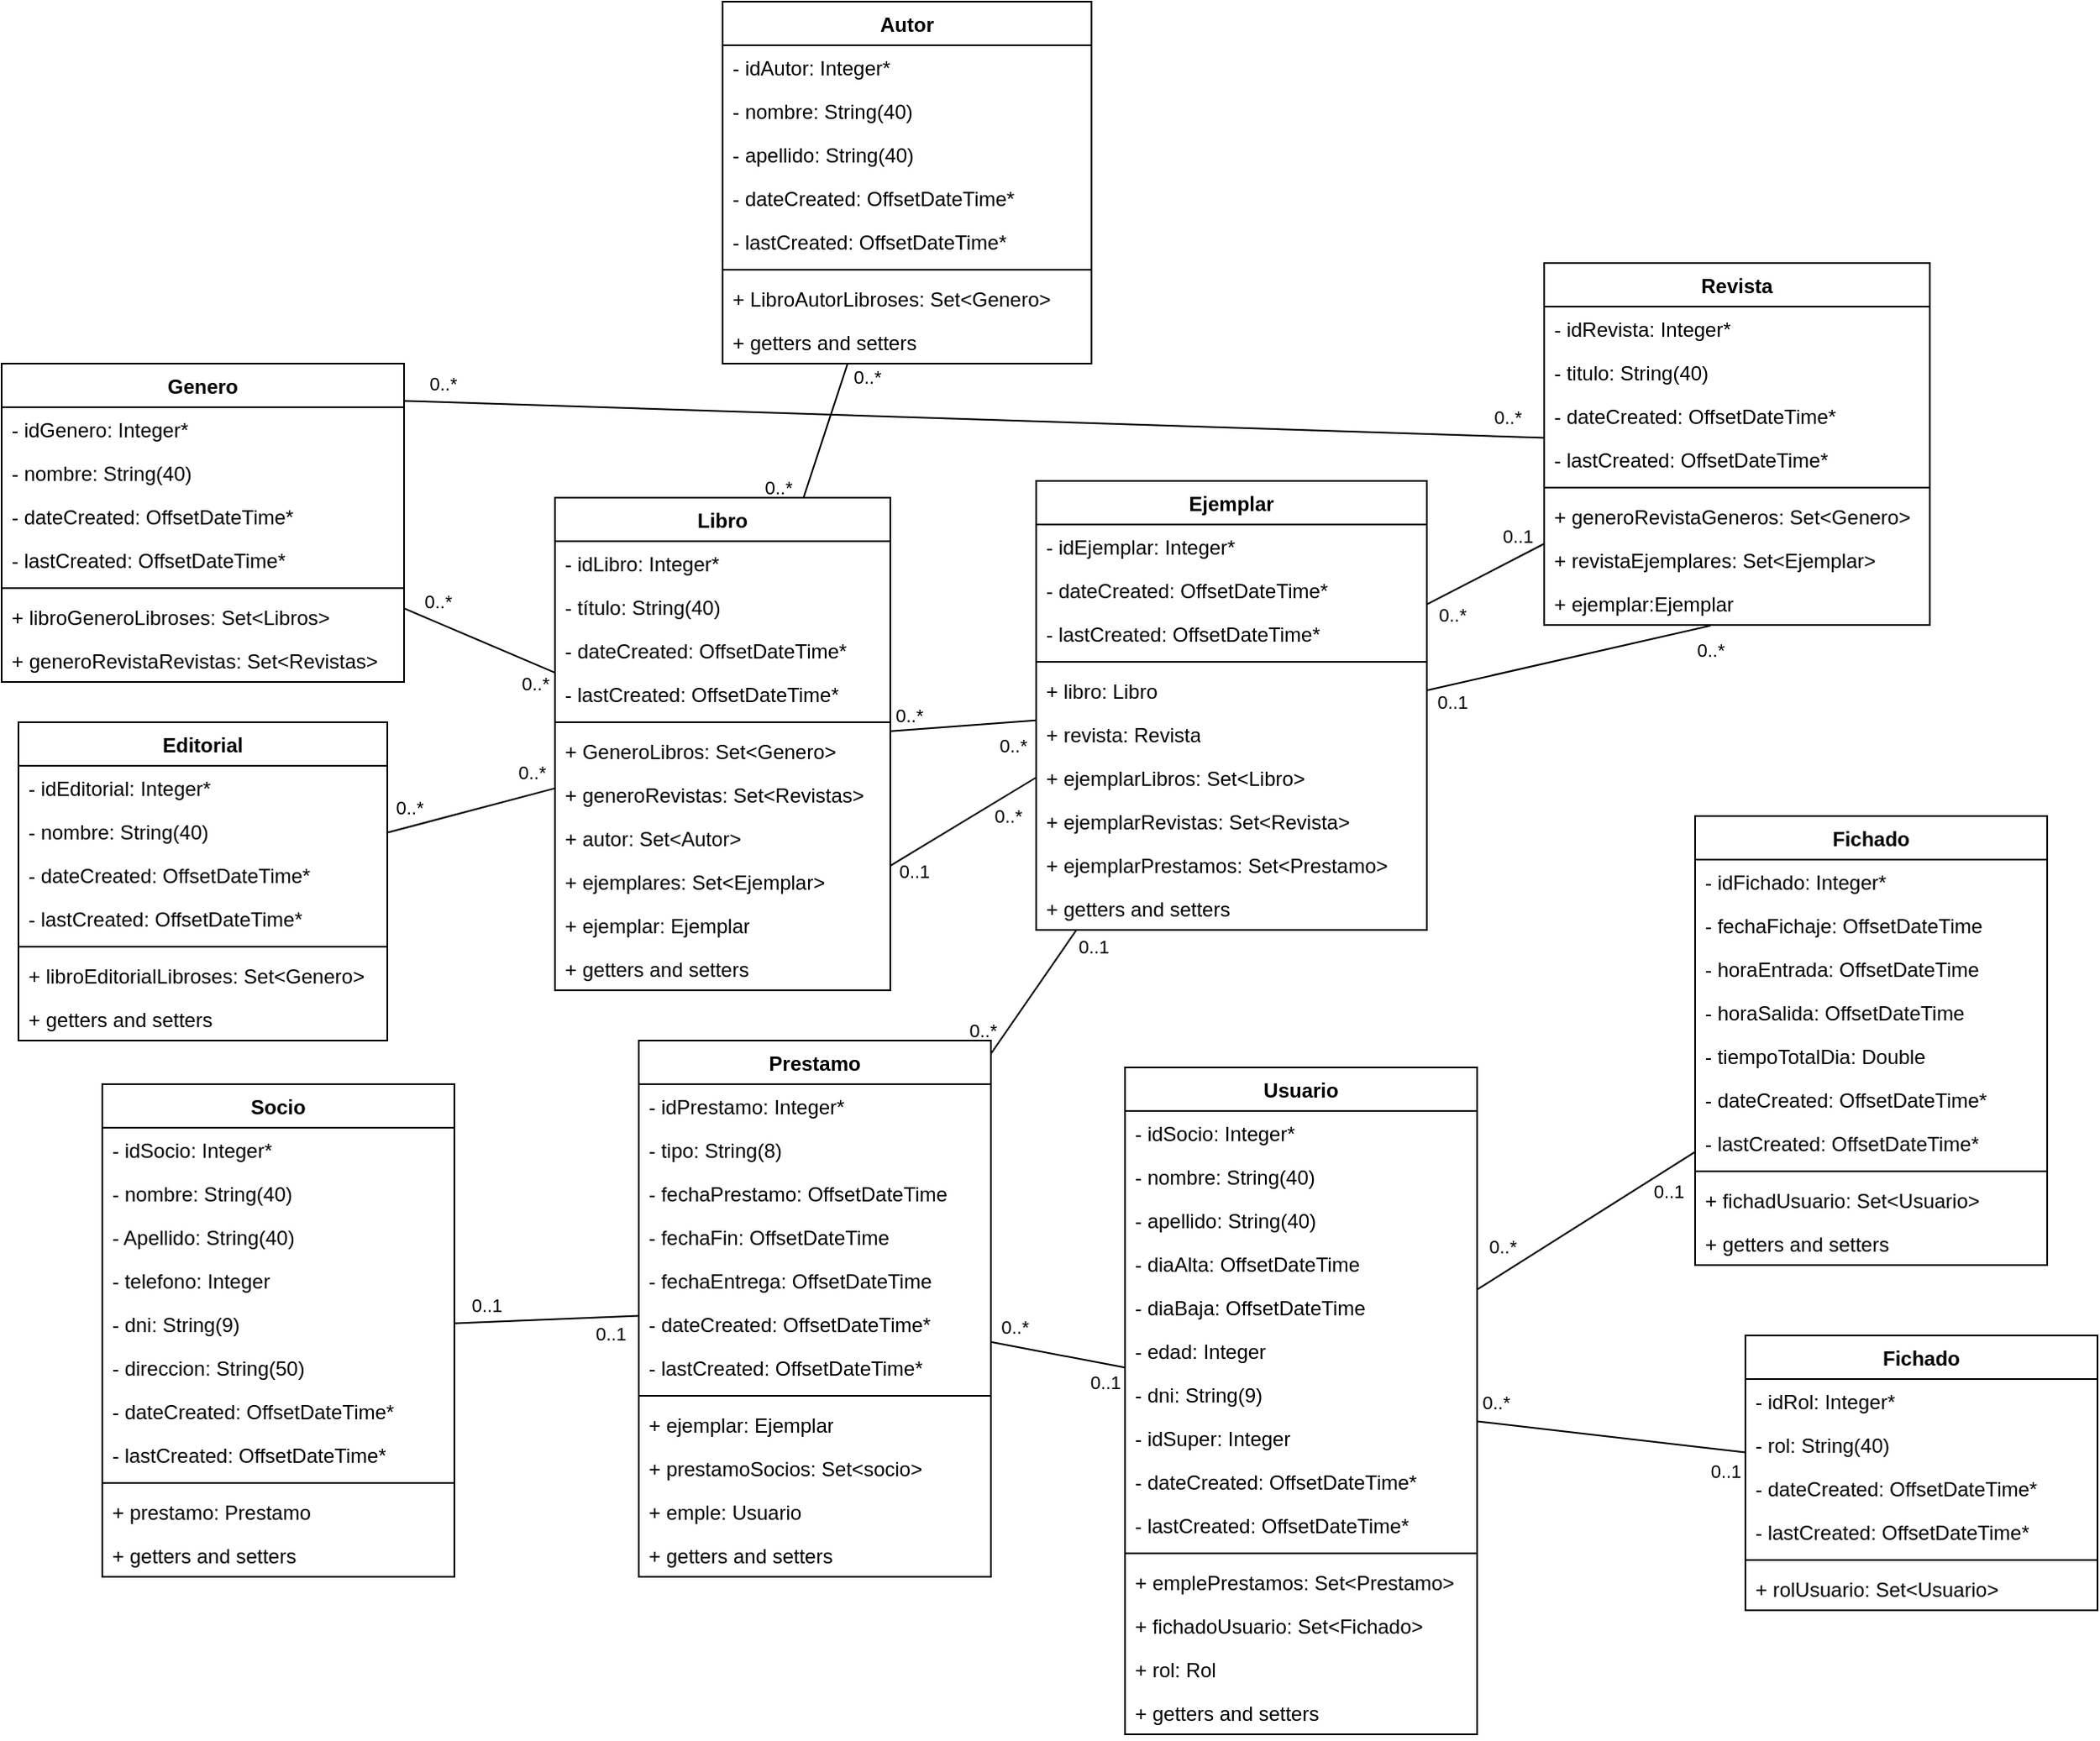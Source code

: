<mxfile version="23.0.2" type="device">
  <diagram id="C5RBs43oDa-KdzZeNtuy" name="Page-1">
    <mxGraphModel dx="2333" dy="1380" grid="1" gridSize="10" guides="1" tooltips="1" connect="1" arrows="1" fold="1" page="1" pageScale="1" pageWidth="827" pageHeight="1169" math="0" shadow="0">
      <root>
        <mxCell id="WIyWlLk6GJQsqaUBKTNV-0" />
        <mxCell id="WIyWlLk6GJQsqaUBKTNV-1" parent="WIyWlLk6GJQsqaUBKTNV-0" />
        <mxCell id="R7s8AJk5JAs6bnPWUuh--16" value="" style="rounded=0;orthogonalLoop=1;jettySize=auto;html=1;endArrow=none;endFill=0;" parent="WIyWlLk6GJQsqaUBKTNV-1" source="R7s8AJk5JAs6bnPWUuh--0" target="R7s8AJk5JAs6bnPWUuh--8" edge="1">
          <mxGeometry relative="1" as="geometry" />
        </mxCell>
        <mxCell id="R7s8AJk5JAs6bnPWUuh--18" value="0..*" style="edgeLabel;html=1;align=center;verticalAlign=middle;resizable=0;points=[];" parent="R7s8AJk5JAs6bnPWUuh--16" vertex="1" connectable="0">
          <mxGeometry x="-0.524" y="-2" relative="1" as="geometry">
            <mxPoint x="-1" y="-15" as="offset" />
          </mxGeometry>
        </mxCell>
        <mxCell id="R7s8AJk5JAs6bnPWUuh--22" value="0..*" style="edgeLabel;html=1;align=center;verticalAlign=middle;resizable=0;points=[];" parent="R7s8AJk5JAs6bnPWUuh--16" vertex="1" connectable="0">
          <mxGeometry x="0.651" relative="1" as="geometry">
            <mxPoint x="4" y="13" as="offset" />
          </mxGeometry>
        </mxCell>
        <mxCell id="R7s8AJk5JAs6bnPWUuh--87" style="rounded=0;orthogonalLoop=1;jettySize=auto;html=1;exitX=1;exitY=0.117;exitDx=0;exitDy=0;exitPerimeter=0;endArrow=none;endFill=0;" parent="WIyWlLk6GJQsqaUBKTNV-1" source="R7s8AJk5JAs6bnPWUuh--0" target="R7s8AJk5JAs6bnPWUuh--72" edge="1">
          <mxGeometry relative="1" as="geometry" />
        </mxCell>
        <mxCell id="R7s8AJk5JAs6bnPWUuh--92" value="0..*" style="edgeLabel;html=1;align=center;verticalAlign=middle;resizable=0;points=[];" parent="R7s8AJk5JAs6bnPWUuh--87" vertex="1" connectable="0">
          <mxGeometry x="0.911" y="-1" relative="1" as="geometry">
            <mxPoint x="8" y="-13" as="offset" />
          </mxGeometry>
        </mxCell>
        <mxCell id="R7s8AJk5JAs6bnPWUuh--93" value="0..*" style="edgeLabel;html=1;align=center;verticalAlign=middle;resizable=0;points=[];" parent="R7s8AJk5JAs6bnPWUuh--87" vertex="1" connectable="0">
          <mxGeometry x="-0.906" y="-3" relative="1" as="geometry">
            <mxPoint x="-9" y="-15" as="offset" />
          </mxGeometry>
        </mxCell>
        <mxCell id="R7s8AJk5JAs6bnPWUuh--0" value="Genero" style="swimlane;fontStyle=1;align=center;verticalAlign=top;childLayout=stackLayout;horizontal=1;startSize=26;horizontalStack=0;resizeParent=1;resizeParentMax=0;resizeLast=0;collapsible=1;marginBottom=0;whiteSpace=wrap;html=1;" parent="WIyWlLk6GJQsqaUBKTNV-1" vertex="1">
          <mxGeometry y="280" width="240" height="190" as="geometry" />
        </mxCell>
        <mxCell id="R7s8AJk5JAs6bnPWUuh--1" value="- idGenero: Integer*" style="text;strokeColor=none;fillColor=none;align=left;verticalAlign=top;spacingLeft=4;spacingRight=4;overflow=hidden;rotatable=0;points=[[0,0.5],[1,0.5]];portConstraint=eastwest;whiteSpace=wrap;html=1;" parent="R7s8AJk5JAs6bnPWUuh--0" vertex="1">
          <mxGeometry y="26" width="240" height="26" as="geometry" />
        </mxCell>
        <mxCell id="R7s8AJk5JAs6bnPWUuh--4" value="- nombre: String(40)" style="text;strokeColor=none;fillColor=none;align=left;verticalAlign=top;spacingLeft=4;spacingRight=4;overflow=hidden;rotatable=0;points=[[0,0.5],[1,0.5]];portConstraint=eastwest;whiteSpace=wrap;html=1;" parent="R7s8AJk5JAs6bnPWUuh--0" vertex="1">
          <mxGeometry y="52" width="240" height="26" as="geometry" />
        </mxCell>
        <mxCell id="R7s8AJk5JAs6bnPWUuh--5" value="- dateCreated: OffsetDateTime*" style="text;strokeColor=none;fillColor=none;align=left;verticalAlign=top;spacingLeft=4;spacingRight=4;overflow=hidden;rotatable=0;points=[[0,0.5],[1,0.5]];portConstraint=eastwest;whiteSpace=wrap;html=1;" parent="R7s8AJk5JAs6bnPWUuh--0" vertex="1">
          <mxGeometry y="78" width="240" height="26" as="geometry" />
        </mxCell>
        <mxCell id="R7s8AJk5JAs6bnPWUuh--6" value="- lastCreated: OffsetDateTime*" style="text;strokeColor=none;fillColor=none;align=left;verticalAlign=top;spacingLeft=4;spacingRight=4;overflow=hidden;rotatable=0;points=[[0,0.5],[1,0.5]];portConstraint=eastwest;whiteSpace=wrap;html=1;" parent="R7s8AJk5JAs6bnPWUuh--0" vertex="1">
          <mxGeometry y="104" width="240" height="26" as="geometry" />
        </mxCell>
        <mxCell id="R7s8AJk5JAs6bnPWUuh--2" value="" style="line;strokeWidth=1;fillColor=none;align=left;verticalAlign=middle;spacingTop=-1;spacingLeft=3;spacingRight=3;rotatable=0;labelPosition=right;points=[];portConstraint=eastwest;strokeColor=inherit;" parent="R7s8AJk5JAs6bnPWUuh--0" vertex="1">
          <mxGeometry y="130" width="240" height="8" as="geometry" />
        </mxCell>
        <mxCell id="R7s8AJk5JAs6bnPWUuh--3" value="+ libroGeneroLibroses: Set&amp;lt;Libros&amp;gt;" style="text;strokeColor=none;fillColor=none;align=left;verticalAlign=top;spacingLeft=4;spacingRight=4;overflow=hidden;rotatable=0;points=[[0,0.5],[1,0.5]];portConstraint=eastwest;whiteSpace=wrap;html=1;" parent="R7s8AJk5JAs6bnPWUuh--0" vertex="1">
          <mxGeometry y="138" width="240" height="26" as="geometry" />
        </mxCell>
        <mxCell id="R7s8AJk5JAs6bnPWUuh--7" value="+ generoRevistaRevistas: Set&amp;lt;Revistas&amp;gt;" style="text;strokeColor=none;fillColor=none;align=left;verticalAlign=top;spacingLeft=4;spacingRight=4;overflow=hidden;rotatable=0;points=[[0,0.5],[1,0.5]];portConstraint=eastwest;whiteSpace=wrap;html=1;" parent="R7s8AJk5JAs6bnPWUuh--0" vertex="1">
          <mxGeometry y="164" width="240" height="26" as="geometry" />
        </mxCell>
        <mxCell id="R7s8AJk5JAs6bnPWUuh--40" value="" style="rounded=0;orthogonalLoop=1;jettySize=auto;html=1;endArrow=none;endFill=0;" parent="WIyWlLk6GJQsqaUBKTNV-1" source="R7s8AJk5JAs6bnPWUuh--8" target="R7s8AJk5JAs6bnPWUuh--29" edge="1">
          <mxGeometry relative="1" as="geometry" />
        </mxCell>
        <mxCell id="R7s8AJk5JAs6bnPWUuh--41" value="0..*" style="edgeLabel;html=1;align=center;verticalAlign=middle;resizable=0;points=[];" parent="R7s8AJk5JAs6bnPWUuh--40" vertex="1" connectable="0">
          <mxGeometry x="0.801" y="-2" relative="1" as="geometry">
            <mxPoint x="3" y="-11" as="offset" />
          </mxGeometry>
        </mxCell>
        <mxCell id="R7s8AJk5JAs6bnPWUuh--42" value="0..*" style="edgeLabel;html=1;align=center;verticalAlign=middle;resizable=0;points=[];" parent="R7s8AJk5JAs6bnPWUuh--40" vertex="1" connectable="0">
          <mxGeometry x="-0.723" y="1" relative="1" as="geometry">
            <mxPoint y="-14" as="offset" />
          </mxGeometry>
        </mxCell>
        <mxCell id="R7s8AJk5JAs6bnPWUuh--54" value="" style="rounded=0;orthogonalLoop=1;jettySize=auto;html=1;endArrow=none;endFill=0;" parent="WIyWlLk6GJQsqaUBKTNV-1" source="R7s8AJk5JAs6bnPWUuh--8" target="R7s8AJk5JAs6bnPWUuh--43" edge="1">
          <mxGeometry relative="1" as="geometry" />
        </mxCell>
        <mxCell id="R7s8AJk5JAs6bnPWUuh--56" value="0..*" style="edgeLabel;html=1;align=center;verticalAlign=middle;resizable=0;points=[];" parent="R7s8AJk5JAs6bnPWUuh--54" vertex="1" connectable="0">
          <mxGeometry x="0.818" y="-1" relative="1" as="geometry">
            <mxPoint x="13" as="offset" />
          </mxGeometry>
        </mxCell>
        <mxCell id="R7s8AJk5JAs6bnPWUuh--57" value="0..*" style="edgeLabel;html=1;align=center;verticalAlign=middle;resizable=0;points=[];" parent="R7s8AJk5JAs6bnPWUuh--54" vertex="1" connectable="0">
          <mxGeometry x="-0.86" y="2" relative="1" as="geometry">
            <mxPoint x="-15" as="offset" />
          </mxGeometry>
        </mxCell>
        <mxCell id="R7s8AJk5JAs6bnPWUuh--69" value="" style="rounded=0;orthogonalLoop=1;jettySize=auto;html=1;endArrow=none;endFill=0;" parent="WIyWlLk6GJQsqaUBKTNV-1" source="R7s8AJk5JAs6bnPWUuh--8" target="R7s8AJk5JAs6bnPWUuh--58" edge="1">
          <mxGeometry relative="1" as="geometry" />
        </mxCell>
        <mxCell id="R7s8AJk5JAs6bnPWUuh--84" value="0..*" style="edgeLabel;html=1;align=center;verticalAlign=middle;resizable=0;points=[];" parent="R7s8AJk5JAs6bnPWUuh--69" vertex="1" connectable="0">
          <mxGeometry x="-0.63" y="-4" relative="1" as="geometry">
            <mxPoint x="-6" y="-12" as="offset" />
          </mxGeometry>
        </mxCell>
        <mxCell id="R7s8AJk5JAs6bnPWUuh--86" value="0..*" style="edgeLabel;html=1;align=center;verticalAlign=middle;resizable=0;points=[];" parent="R7s8AJk5JAs6bnPWUuh--69" vertex="1" connectable="0">
          <mxGeometry x="0.675" relative="1" as="geometry">
            <mxPoint y="14" as="offset" />
          </mxGeometry>
        </mxCell>
        <mxCell id="R7s8AJk5JAs6bnPWUuh--88" style="rounded=0;orthogonalLoop=1;jettySize=auto;html=1;entryX=0;entryY=0.5;entryDx=0;entryDy=0;exitX=1;exitY=0.141;exitDx=0;exitDy=0;exitPerimeter=0;endArrow=none;endFill=0;" parent="WIyWlLk6GJQsqaUBKTNV-1" source="R7s8AJk5JAs6bnPWUuh--20" target="R7s8AJk5JAs6bnPWUuh--66" edge="1">
          <mxGeometry relative="1" as="geometry" />
        </mxCell>
        <mxCell id="R7s8AJk5JAs6bnPWUuh--89" value="0..1" style="edgeLabel;html=1;align=center;verticalAlign=middle;resizable=0;points=[];" parent="R7s8AJk5JAs6bnPWUuh--88" vertex="1" connectable="0">
          <mxGeometry x="-0.682" y="-1" relative="1" as="geometry">
            <mxPoint y="11" as="offset" />
          </mxGeometry>
        </mxCell>
        <mxCell id="R7s8AJk5JAs6bnPWUuh--91" value="0..*" style="edgeLabel;html=1;align=center;verticalAlign=middle;resizable=0;points=[];" parent="R7s8AJk5JAs6bnPWUuh--88" vertex="1" connectable="0">
          <mxGeometry x="0.53" y="-2" relative="1" as="geometry">
            <mxPoint x="2" y="9" as="offset" />
          </mxGeometry>
        </mxCell>
        <mxCell id="R7s8AJk5JAs6bnPWUuh--8" value="Libro" style="swimlane;fontStyle=1;align=center;verticalAlign=top;childLayout=stackLayout;horizontal=1;startSize=26;horizontalStack=0;resizeParent=1;resizeParentMax=0;resizeLast=0;collapsible=1;marginBottom=0;whiteSpace=wrap;html=1;" parent="WIyWlLk6GJQsqaUBKTNV-1" vertex="1">
          <mxGeometry x="330" y="360" width="200" height="294" as="geometry" />
        </mxCell>
        <mxCell id="R7s8AJk5JAs6bnPWUuh--9" value="- idLibro: Integer*" style="text;strokeColor=none;fillColor=none;align=left;verticalAlign=top;spacingLeft=4;spacingRight=4;overflow=hidden;rotatable=0;points=[[0,0.5],[1,0.5]];portConstraint=eastwest;whiteSpace=wrap;html=1;" parent="R7s8AJk5JAs6bnPWUuh--8" vertex="1">
          <mxGeometry y="26" width="200" height="26" as="geometry" />
        </mxCell>
        <mxCell id="R7s8AJk5JAs6bnPWUuh--10" value="- título: String(40)" style="text;strokeColor=none;fillColor=none;align=left;verticalAlign=top;spacingLeft=4;spacingRight=4;overflow=hidden;rotatable=0;points=[[0,0.5],[1,0.5]];portConstraint=eastwest;whiteSpace=wrap;html=1;" parent="R7s8AJk5JAs6bnPWUuh--8" vertex="1">
          <mxGeometry y="52" width="200" height="26" as="geometry" />
        </mxCell>
        <mxCell id="R7s8AJk5JAs6bnPWUuh--11" value="- dateCreated: OffsetDateTime*" style="text;strokeColor=none;fillColor=none;align=left;verticalAlign=top;spacingLeft=4;spacingRight=4;overflow=hidden;rotatable=0;points=[[0,0.5],[1,0.5]];portConstraint=eastwest;whiteSpace=wrap;html=1;" parent="R7s8AJk5JAs6bnPWUuh--8" vertex="1">
          <mxGeometry y="78" width="200" height="26" as="geometry" />
        </mxCell>
        <mxCell id="R7s8AJk5JAs6bnPWUuh--12" value="- lastCreated: OffsetDateTime*" style="text;strokeColor=none;fillColor=none;align=left;verticalAlign=top;spacingLeft=4;spacingRight=4;overflow=hidden;rotatable=0;points=[[0,0.5],[1,0.5]];portConstraint=eastwest;whiteSpace=wrap;html=1;" parent="R7s8AJk5JAs6bnPWUuh--8" vertex="1">
          <mxGeometry y="104" width="200" height="26" as="geometry" />
        </mxCell>
        <mxCell id="R7s8AJk5JAs6bnPWUuh--13" value="" style="line;strokeWidth=1;fillColor=none;align=left;verticalAlign=middle;spacingTop=-1;spacingLeft=3;spacingRight=3;rotatable=0;labelPosition=right;points=[];portConstraint=eastwest;strokeColor=inherit;" parent="R7s8AJk5JAs6bnPWUuh--8" vertex="1">
          <mxGeometry y="130" width="200" height="8" as="geometry" />
        </mxCell>
        <mxCell id="R7s8AJk5JAs6bnPWUuh--14" value="+ GeneroLibros: Set&amp;lt;Genero&amp;gt;" style="text;strokeColor=none;fillColor=none;align=left;verticalAlign=top;spacingLeft=4;spacingRight=4;overflow=hidden;rotatable=0;points=[[0,0.5],[1,0.5]];portConstraint=eastwest;whiteSpace=wrap;html=1;" parent="R7s8AJk5JAs6bnPWUuh--8" vertex="1">
          <mxGeometry y="138" width="200" height="26" as="geometry" />
        </mxCell>
        <mxCell id="R7s8AJk5JAs6bnPWUuh--15" value="+ generoRevistas: Set&amp;lt;Revistas&amp;gt;" style="text;strokeColor=none;fillColor=none;align=left;verticalAlign=top;spacingLeft=4;spacingRight=4;overflow=hidden;rotatable=0;points=[[0,0.5],[1,0.5]];portConstraint=eastwest;whiteSpace=wrap;html=1;" parent="R7s8AJk5JAs6bnPWUuh--8" vertex="1">
          <mxGeometry y="164" width="200" height="26" as="geometry" />
        </mxCell>
        <mxCell id="R7s8AJk5JAs6bnPWUuh--17" value="+ autor: Set&amp;lt;Autor&amp;gt;" style="text;strokeColor=none;fillColor=none;align=left;verticalAlign=top;spacingLeft=4;spacingRight=4;overflow=hidden;rotatable=0;points=[[0,0.5],[1,0.5]];portConstraint=eastwest;whiteSpace=wrap;html=1;" parent="R7s8AJk5JAs6bnPWUuh--8" vertex="1">
          <mxGeometry y="190" width="200" height="26" as="geometry" />
        </mxCell>
        <mxCell id="R7s8AJk5JAs6bnPWUuh--20" value="+ ejemplares: Set&amp;lt;Ejemplar&amp;gt;" style="text;strokeColor=none;fillColor=none;align=left;verticalAlign=top;spacingLeft=4;spacingRight=4;overflow=hidden;rotatable=0;points=[[0,0.5],[1,0.5]];portConstraint=eastwest;whiteSpace=wrap;html=1;" parent="R7s8AJk5JAs6bnPWUuh--8" vertex="1">
          <mxGeometry y="216" width="200" height="26" as="geometry" />
        </mxCell>
        <mxCell id="R7s8AJk5JAs6bnPWUuh--21" value="+ ejemplar: Ejemplar" style="text;strokeColor=none;fillColor=none;align=left;verticalAlign=top;spacingLeft=4;spacingRight=4;overflow=hidden;rotatable=0;points=[[0,0.5],[1,0.5]];portConstraint=eastwest;whiteSpace=wrap;html=1;" parent="R7s8AJk5JAs6bnPWUuh--8" vertex="1">
          <mxGeometry y="242" width="200" height="26" as="geometry" />
        </mxCell>
        <mxCell id="SvbVWqPBIPa55IG1caw7-10" value="+ getters and setters" style="text;strokeColor=none;fillColor=none;align=left;verticalAlign=top;spacingLeft=4;spacingRight=4;overflow=hidden;rotatable=0;points=[[0,0.5],[1,0.5]];portConstraint=eastwest;whiteSpace=wrap;html=1;" vertex="1" parent="R7s8AJk5JAs6bnPWUuh--8">
          <mxGeometry y="268" width="200" height="26" as="geometry" />
        </mxCell>
        <mxCell id="R7s8AJk5JAs6bnPWUuh--29" value="Editorial" style="swimlane;fontStyle=1;align=center;verticalAlign=top;childLayout=stackLayout;horizontal=1;startSize=26;horizontalStack=0;resizeParent=1;resizeParentMax=0;resizeLast=0;collapsible=1;marginBottom=0;whiteSpace=wrap;html=1;" parent="WIyWlLk6GJQsqaUBKTNV-1" vertex="1">
          <mxGeometry x="10" y="494" width="220" height="190" as="geometry" />
        </mxCell>
        <mxCell id="R7s8AJk5JAs6bnPWUuh--30" value="- idEditorial: Integer*" style="text;strokeColor=none;fillColor=none;align=left;verticalAlign=top;spacingLeft=4;spacingRight=4;overflow=hidden;rotatable=0;points=[[0,0.5],[1,0.5]];portConstraint=eastwest;whiteSpace=wrap;html=1;" parent="R7s8AJk5JAs6bnPWUuh--29" vertex="1">
          <mxGeometry y="26" width="220" height="26" as="geometry" />
        </mxCell>
        <mxCell id="R7s8AJk5JAs6bnPWUuh--31" value="- nombre: String(40)" style="text;strokeColor=none;fillColor=none;align=left;verticalAlign=top;spacingLeft=4;spacingRight=4;overflow=hidden;rotatable=0;points=[[0,0.5],[1,0.5]];portConstraint=eastwest;whiteSpace=wrap;html=1;" parent="R7s8AJk5JAs6bnPWUuh--29" vertex="1">
          <mxGeometry y="52" width="220" height="26" as="geometry" />
        </mxCell>
        <mxCell id="R7s8AJk5JAs6bnPWUuh--32" value="- dateCreated: OffsetDateTime*" style="text;strokeColor=none;fillColor=none;align=left;verticalAlign=top;spacingLeft=4;spacingRight=4;overflow=hidden;rotatable=0;points=[[0,0.5],[1,0.5]];portConstraint=eastwest;whiteSpace=wrap;html=1;" parent="R7s8AJk5JAs6bnPWUuh--29" vertex="1">
          <mxGeometry y="78" width="220" height="26" as="geometry" />
        </mxCell>
        <mxCell id="R7s8AJk5JAs6bnPWUuh--33" value="- lastCreated: OffsetDateTime*" style="text;strokeColor=none;fillColor=none;align=left;verticalAlign=top;spacingLeft=4;spacingRight=4;overflow=hidden;rotatable=0;points=[[0,0.5],[1,0.5]];portConstraint=eastwest;whiteSpace=wrap;html=1;" parent="R7s8AJk5JAs6bnPWUuh--29" vertex="1">
          <mxGeometry y="104" width="220" height="26" as="geometry" />
        </mxCell>
        <mxCell id="R7s8AJk5JAs6bnPWUuh--34" value="" style="line;strokeWidth=1;fillColor=none;align=left;verticalAlign=middle;spacingTop=-1;spacingLeft=3;spacingRight=3;rotatable=0;labelPosition=right;points=[];portConstraint=eastwest;strokeColor=inherit;" parent="R7s8AJk5JAs6bnPWUuh--29" vertex="1">
          <mxGeometry y="130" width="220" height="8" as="geometry" />
        </mxCell>
        <mxCell id="SvbVWqPBIPa55IG1caw7-11" value="+ libroEditorialLibroses: Set&amp;lt;Genero&amp;gt;" style="text;strokeColor=none;fillColor=none;align=left;verticalAlign=top;spacingLeft=4;spacingRight=4;overflow=hidden;rotatable=0;points=[[0,0.5],[1,0.5]];portConstraint=eastwest;whiteSpace=wrap;html=1;" vertex="1" parent="R7s8AJk5JAs6bnPWUuh--29">
          <mxGeometry y="138" width="220" height="26" as="geometry" />
        </mxCell>
        <mxCell id="R7s8AJk5JAs6bnPWUuh--35" value="+ getters and setters" style="text;strokeColor=none;fillColor=none;align=left;verticalAlign=top;spacingLeft=4;spacingRight=4;overflow=hidden;rotatable=0;points=[[0,0.5],[1,0.5]];portConstraint=eastwest;whiteSpace=wrap;html=1;" parent="R7s8AJk5JAs6bnPWUuh--29" vertex="1">
          <mxGeometry y="164" width="220" height="26" as="geometry" />
        </mxCell>
        <mxCell id="R7s8AJk5JAs6bnPWUuh--43" value="Autor" style="swimlane;fontStyle=1;align=center;verticalAlign=top;childLayout=stackLayout;horizontal=1;startSize=26;horizontalStack=0;resizeParent=1;resizeParentMax=0;resizeLast=0;collapsible=1;marginBottom=0;whiteSpace=wrap;html=1;" parent="WIyWlLk6GJQsqaUBKTNV-1" vertex="1">
          <mxGeometry x="430" y="64" width="220" height="216" as="geometry" />
        </mxCell>
        <mxCell id="R7s8AJk5JAs6bnPWUuh--44" value="- idAutor: Integer*" style="text;strokeColor=none;fillColor=none;align=left;verticalAlign=top;spacingLeft=4;spacingRight=4;overflow=hidden;rotatable=0;points=[[0,0.5],[1,0.5]];portConstraint=eastwest;whiteSpace=wrap;html=1;" parent="R7s8AJk5JAs6bnPWUuh--43" vertex="1">
          <mxGeometry y="26" width="220" height="26" as="geometry" />
        </mxCell>
        <mxCell id="R7s8AJk5JAs6bnPWUuh--45" value="- nombre: String(40)" style="text;strokeColor=none;fillColor=none;align=left;verticalAlign=top;spacingLeft=4;spacingRight=4;overflow=hidden;rotatable=0;points=[[0,0.5],[1,0.5]];portConstraint=eastwest;whiteSpace=wrap;html=1;" parent="R7s8AJk5JAs6bnPWUuh--43" vertex="1">
          <mxGeometry y="52" width="220" height="26" as="geometry" />
        </mxCell>
        <mxCell id="R7s8AJk5JAs6bnPWUuh--55" value="- apellido: String(40)" style="text;strokeColor=none;fillColor=none;align=left;verticalAlign=top;spacingLeft=4;spacingRight=4;overflow=hidden;rotatable=0;points=[[0,0.5],[1,0.5]];portConstraint=eastwest;whiteSpace=wrap;html=1;" parent="R7s8AJk5JAs6bnPWUuh--43" vertex="1">
          <mxGeometry y="78" width="220" height="26" as="geometry" />
        </mxCell>
        <mxCell id="R7s8AJk5JAs6bnPWUuh--46" value="- dateCreated: OffsetDateTime*" style="text;strokeColor=none;fillColor=none;align=left;verticalAlign=top;spacingLeft=4;spacingRight=4;overflow=hidden;rotatable=0;points=[[0,0.5],[1,0.5]];portConstraint=eastwest;whiteSpace=wrap;html=1;" parent="R7s8AJk5JAs6bnPWUuh--43" vertex="1">
          <mxGeometry y="104" width="220" height="26" as="geometry" />
        </mxCell>
        <mxCell id="R7s8AJk5JAs6bnPWUuh--47" value="- lastCreated: OffsetDateTime*" style="text;strokeColor=none;fillColor=none;align=left;verticalAlign=top;spacingLeft=4;spacingRight=4;overflow=hidden;rotatable=0;points=[[0,0.5],[1,0.5]];portConstraint=eastwest;whiteSpace=wrap;html=1;" parent="R7s8AJk5JAs6bnPWUuh--43" vertex="1">
          <mxGeometry y="130" width="220" height="26" as="geometry" />
        </mxCell>
        <mxCell id="R7s8AJk5JAs6bnPWUuh--48" value="" style="line;strokeWidth=1;fillColor=none;align=left;verticalAlign=middle;spacingTop=-1;spacingLeft=3;spacingRight=3;rotatable=0;labelPosition=right;points=[];portConstraint=eastwest;strokeColor=inherit;" parent="R7s8AJk5JAs6bnPWUuh--43" vertex="1">
          <mxGeometry y="156" width="220" height="8" as="geometry" />
        </mxCell>
        <mxCell id="R7s8AJk5JAs6bnPWUuh--49" value="+ LibroAutorLibroses: Set&amp;lt;Genero&amp;gt;" style="text;strokeColor=none;fillColor=none;align=left;verticalAlign=top;spacingLeft=4;spacingRight=4;overflow=hidden;rotatable=0;points=[[0,0.5],[1,0.5]];portConstraint=eastwest;whiteSpace=wrap;html=1;" parent="R7s8AJk5JAs6bnPWUuh--43" vertex="1">
          <mxGeometry y="164" width="220" height="26" as="geometry" />
        </mxCell>
        <mxCell id="SvbVWqPBIPa55IG1caw7-0" value="+ getters and setters" style="text;strokeColor=none;fillColor=none;align=left;verticalAlign=top;spacingLeft=4;spacingRight=4;overflow=hidden;rotatable=0;points=[[0,0.5],[1,0.5]];portConstraint=eastwest;whiteSpace=wrap;html=1;" vertex="1" parent="R7s8AJk5JAs6bnPWUuh--43">
          <mxGeometry y="190" width="220" height="26" as="geometry" />
        </mxCell>
        <mxCell id="R7s8AJk5JAs6bnPWUuh--82" value="" style="rounded=0;orthogonalLoop=1;jettySize=auto;html=1;endArrow=none;endFill=0;" parent="WIyWlLk6GJQsqaUBKTNV-1" source="R7s8AJk5JAs6bnPWUuh--58" target="R7s8AJk5JAs6bnPWUuh--72" edge="1">
          <mxGeometry relative="1" as="geometry" />
        </mxCell>
        <mxCell id="R7s8AJk5JAs6bnPWUuh--94" value="0..*" style="edgeLabel;html=1;align=center;verticalAlign=middle;resizable=0;points=[];" parent="R7s8AJk5JAs6bnPWUuh--82" vertex="1" connectable="0">
          <mxGeometry x="-0.433" relative="1" as="geometry">
            <mxPoint x="-5" y="16" as="offset" />
          </mxGeometry>
        </mxCell>
        <mxCell id="R7s8AJk5JAs6bnPWUuh--95" value="0..1" style="edgeLabel;html=1;align=center;verticalAlign=middle;resizable=0;points=[];" parent="R7s8AJk5JAs6bnPWUuh--82" vertex="1" connectable="0">
          <mxGeometry x="0.534" y="1" relative="1" as="geometry">
            <mxPoint y="-12" as="offset" />
          </mxGeometry>
        </mxCell>
        <mxCell id="R7s8AJk5JAs6bnPWUuh--121" value="" style="rounded=0;orthogonalLoop=1;jettySize=auto;html=1;endArrow=none;endFill=0;" parent="WIyWlLk6GJQsqaUBKTNV-1" source="R7s8AJk5JAs6bnPWUuh--58" target="R7s8AJk5JAs6bnPWUuh--111" edge="1">
          <mxGeometry relative="1" as="geometry" />
        </mxCell>
        <mxCell id="R7s8AJk5JAs6bnPWUuh--122" value="0..1" style="edgeLabel;html=1;align=center;verticalAlign=middle;resizable=0;points=[];" parent="R7s8AJk5JAs6bnPWUuh--121" vertex="1" connectable="0">
          <mxGeometry x="-0.793" y="4" relative="1" as="geometry">
            <mxPoint x="12" as="offset" />
          </mxGeometry>
        </mxCell>
        <mxCell id="R7s8AJk5JAs6bnPWUuh--123" value="0..*" style="edgeLabel;html=1;align=center;verticalAlign=middle;resizable=0;points=[];" parent="R7s8AJk5JAs6bnPWUuh--121" vertex="1" connectable="0">
          <mxGeometry x="0.686" y="-4" relative="1" as="geometry">
            <mxPoint x="-10" as="offset" />
          </mxGeometry>
        </mxCell>
        <mxCell id="R7s8AJk5JAs6bnPWUuh--58" value="Ejemplar" style="swimlane;fontStyle=1;align=center;verticalAlign=top;childLayout=stackLayout;horizontal=1;startSize=26;horizontalStack=0;resizeParent=1;resizeParentMax=0;resizeLast=0;collapsible=1;marginBottom=0;whiteSpace=wrap;html=1;" parent="WIyWlLk6GJQsqaUBKTNV-1" vertex="1">
          <mxGeometry x="617" y="350" width="233" height="268" as="geometry" />
        </mxCell>
        <mxCell id="R7s8AJk5JAs6bnPWUuh--59" value="- idEjemplar: Integer*" style="text;strokeColor=none;fillColor=none;align=left;verticalAlign=top;spacingLeft=4;spacingRight=4;overflow=hidden;rotatable=0;points=[[0,0.5],[1,0.5]];portConstraint=eastwest;whiteSpace=wrap;html=1;" parent="R7s8AJk5JAs6bnPWUuh--58" vertex="1">
          <mxGeometry y="26" width="233" height="26" as="geometry" />
        </mxCell>
        <mxCell id="R7s8AJk5JAs6bnPWUuh--61" value="- dateCreated: OffsetDateTime*" style="text;strokeColor=none;fillColor=none;align=left;verticalAlign=top;spacingLeft=4;spacingRight=4;overflow=hidden;rotatable=0;points=[[0,0.5],[1,0.5]];portConstraint=eastwest;whiteSpace=wrap;html=1;" parent="R7s8AJk5JAs6bnPWUuh--58" vertex="1">
          <mxGeometry y="52" width="233" height="26" as="geometry" />
        </mxCell>
        <mxCell id="R7s8AJk5JAs6bnPWUuh--62" value="- lastCreated: OffsetDateTime*" style="text;strokeColor=none;fillColor=none;align=left;verticalAlign=top;spacingLeft=4;spacingRight=4;overflow=hidden;rotatable=0;points=[[0,0.5],[1,0.5]];portConstraint=eastwest;whiteSpace=wrap;html=1;" parent="R7s8AJk5JAs6bnPWUuh--58" vertex="1">
          <mxGeometry y="78" width="233" height="26" as="geometry" />
        </mxCell>
        <mxCell id="R7s8AJk5JAs6bnPWUuh--63" value="" style="line;strokeWidth=1;fillColor=none;align=left;verticalAlign=middle;spacingTop=-1;spacingLeft=3;spacingRight=3;rotatable=0;labelPosition=right;points=[];portConstraint=eastwest;strokeColor=inherit;" parent="R7s8AJk5JAs6bnPWUuh--58" vertex="1">
          <mxGeometry y="104" width="233" height="8" as="geometry" />
        </mxCell>
        <mxCell id="R7s8AJk5JAs6bnPWUuh--64" value="+ libro: Libro" style="text;strokeColor=none;fillColor=none;align=left;verticalAlign=top;spacingLeft=4;spacingRight=4;overflow=hidden;rotatable=0;points=[[0,0.5],[1,0.5]];portConstraint=eastwest;whiteSpace=wrap;html=1;" parent="R7s8AJk5JAs6bnPWUuh--58" vertex="1">
          <mxGeometry y="112" width="233" height="26" as="geometry" />
        </mxCell>
        <mxCell id="R7s8AJk5JAs6bnPWUuh--65" value="+ revista: Revista" style="text;strokeColor=none;fillColor=none;align=left;verticalAlign=top;spacingLeft=4;spacingRight=4;overflow=hidden;rotatable=0;points=[[0,0.5],[1,0.5]];portConstraint=eastwest;whiteSpace=wrap;html=1;" parent="R7s8AJk5JAs6bnPWUuh--58" vertex="1">
          <mxGeometry y="138" width="233" height="26" as="geometry" />
        </mxCell>
        <mxCell id="R7s8AJk5JAs6bnPWUuh--66" value="+ ejemplarLibros: Set&amp;lt;Libro&amp;gt;" style="text;strokeColor=none;fillColor=none;align=left;verticalAlign=top;spacingLeft=4;spacingRight=4;overflow=hidden;rotatable=0;points=[[0,0.5],[1,0.5]];portConstraint=eastwest;whiteSpace=wrap;html=1;" parent="R7s8AJk5JAs6bnPWUuh--58" vertex="1">
          <mxGeometry y="164" width="233" height="26" as="geometry" />
        </mxCell>
        <mxCell id="R7s8AJk5JAs6bnPWUuh--67" value="+ ejemplarRevistas: Set&amp;lt;Revista&amp;gt;" style="text;strokeColor=none;fillColor=none;align=left;verticalAlign=top;spacingLeft=4;spacingRight=4;overflow=hidden;rotatable=0;points=[[0,0.5],[1,0.5]];portConstraint=eastwest;whiteSpace=wrap;html=1;" parent="R7s8AJk5JAs6bnPWUuh--58" vertex="1">
          <mxGeometry y="190" width="233" height="26" as="geometry" />
        </mxCell>
        <mxCell id="R7s8AJk5JAs6bnPWUuh--68" value="+ ejemplarPrestamos: Set&amp;lt;Prestamo&amp;gt;" style="text;strokeColor=none;fillColor=none;align=left;verticalAlign=top;spacingLeft=4;spacingRight=4;overflow=hidden;rotatable=0;points=[[0,0.5],[1,0.5]];portConstraint=eastwest;whiteSpace=wrap;html=1;" parent="R7s8AJk5JAs6bnPWUuh--58" vertex="1">
          <mxGeometry y="216" width="233" height="26" as="geometry" />
        </mxCell>
        <mxCell id="SvbVWqPBIPa55IG1caw7-8" value="+ getters and setters" style="text;strokeColor=none;fillColor=none;align=left;verticalAlign=top;spacingLeft=4;spacingRight=4;overflow=hidden;rotatable=0;points=[[0,0.5],[1,0.5]];portConstraint=eastwest;whiteSpace=wrap;html=1;" vertex="1" parent="R7s8AJk5JAs6bnPWUuh--58">
          <mxGeometry y="242" width="233" height="26" as="geometry" />
        </mxCell>
        <mxCell id="R7s8AJk5JAs6bnPWUuh--72" value="Revista" style="swimlane;fontStyle=1;align=center;verticalAlign=top;childLayout=stackLayout;horizontal=1;startSize=26;horizontalStack=0;resizeParent=1;resizeParentMax=0;resizeLast=0;collapsible=1;marginBottom=0;whiteSpace=wrap;html=1;" parent="WIyWlLk6GJQsqaUBKTNV-1" vertex="1">
          <mxGeometry x="920" y="220" width="230" height="216" as="geometry" />
        </mxCell>
        <mxCell id="R7s8AJk5JAs6bnPWUuh--73" value="- idRevista: Integer*" style="text;strokeColor=none;fillColor=none;align=left;verticalAlign=top;spacingLeft=4;spacingRight=4;overflow=hidden;rotatable=0;points=[[0,0.5],[1,0.5]];portConstraint=eastwest;whiteSpace=wrap;html=1;" parent="R7s8AJk5JAs6bnPWUuh--72" vertex="1">
          <mxGeometry y="26" width="230" height="26" as="geometry" />
        </mxCell>
        <mxCell id="R7s8AJk5JAs6bnPWUuh--83" value="- titulo: String(40)" style="text;strokeColor=none;fillColor=none;align=left;verticalAlign=top;spacingLeft=4;spacingRight=4;overflow=hidden;rotatable=0;points=[[0,0.5],[1,0.5]];portConstraint=eastwest;whiteSpace=wrap;html=1;" parent="R7s8AJk5JAs6bnPWUuh--72" vertex="1">
          <mxGeometry y="52" width="230" height="26" as="geometry" />
        </mxCell>
        <mxCell id="R7s8AJk5JAs6bnPWUuh--74" value="- dateCreated: OffsetDateTime*" style="text;strokeColor=none;fillColor=none;align=left;verticalAlign=top;spacingLeft=4;spacingRight=4;overflow=hidden;rotatable=0;points=[[0,0.5],[1,0.5]];portConstraint=eastwest;whiteSpace=wrap;html=1;" parent="R7s8AJk5JAs6bnPWUuh--72" vertex="1">
          <mxGeometry y="78" width="230" height="26" as="geometry" />
        </mxCell>
        <mxCell id="R7s8AJk5JAs6bnPWUuh--75" value="- lastCreated: OffsetDateTime*" style="text;strokeColor=none;fillColor=none;align=left;verticalAlign=top;spacingLeft=4;spacingRight=4;overflow=hidden;rotatable=0;points=[[0,0.5],[1,0.5]];portConstraint=eastwest;whiteSpace=wrap;html=1;" parent="R7s8AJk5JAs6bnPWUuh--72" vertex="1">
          <mxGeometry y="104" width="230" height="26" as="geometry" />
        </mxCell>
        <mxCell id="R7s8AJk5JAs6bnPWUuh--76" value="" style="line;strokeWidth=1;fillColor=none;align=left;verticalAlign=middle;spacingTop=-1;spacingLeft=3;spacingRight=3;rotatable=0;labelPosition=right;points=[];portConstraint=eastwest;strokeColor=inherit;" parent="R7s8AJk5JAs6bnPWUuh--72" vertex="1">
          <mxGeometry y="130" width="230" height="8" as="geometry" />
        </mxCell>
        <mxCell id="R7s8AJk5JAs6bnPWUuh--79" value="+ generoRevistaGeneros: Set&amp;lt;Genero&amp;gt;" style="text;strokeColor=none;fillColor=none;align=left;verticalAlign=top;spacingLeft=4;spacingRight=4;overflow=hidden;rotatable=0;points=[[0,0.5],[1,0.5]];portConstraint=eastwest;whiteSpace=wrap;html=1;" parent="R7s8AJk5JAs6bnPWUuh--72" vertex="1">
          <mxGeometry y="138" width="230" height="26" as="geometry" />
        </mxCell>
        <mxCell id="R7s8AJk5JAs6bnPWUuh--80" value="+ revistaEjemplares: Set&amp;lt;Ejemplar&amp;gt;" style="text;strokeColor=none;fillColor=none;align=left;verticalAlign=top;spacingLeft=4;spacingRight=4;overflow=hidden;rotatable=0;points=[[0,0.5],[1,0.5]];portConstraint=eastwest;whiteSpace=wrap;html=1;" parent="R7s8AJk5JAs6bnPWUuh--72" vertex="1">
          <mxGeometry y="164" width="230" height="26" as="geometry" />
        </mxCell>
        <mxCell id="R7s8AJk5JAs6bnPWUuh--81" value="+ ejemplar:Ejemplar" style="text;strokeColor=none;fillColor=none;align=left;verticalAlign=top;spacingLeft=4;spacingRight=4;overflow=hidden;rotatable=0;points=[[0,0.5],[1,0.5]];portConstraint=eastwest;whiteSpace=wrap;html=1;" parent="R7s8AJk5JAs6bnPWUuh--72" vertex="1">
          <mxGeometry y="190" width="230" height="26" as="geometry" />
        </mxCell>
        <mxCell id="R7s8AJk5JAs6bnPWUuh--96" style="rounded=0;orthogonalLoop=1;jettySize=auto;html=1;entryX=0.431;entryY=1.015;entryDx=0;entryDy=0;entryPerimeter=0;endArrow=none;endFill=0;exitX=1;exitY=0.5;exitDx=0;exitDy=0;" parent="WIyWlLk6GJQsqaUBKTNV-1" source="R7s8AJk5JAs6bnPWUuh--64" target="R7s8AJk5JAs6bnPWUuh--81" edge="1">
          <mxGeometry relative="1" as="geometry" />
        </mxCell>
        <mxCell id="R7s8AJk5JAs6bnPWUuh--97" value="0..1" style="edgeLabel;html=1;align=center;verticalAlign=middle;resizable=0;points=[];" parent="R7s8AJk5JAs6bnPWUuh--96" vertex="1" connectable="0">
          <mxGeometry x="-0.833" y="-1" relative="1" as="geometry">
            <mxPoint y="9" as="offset" />
          </mxGeometry>
        </mxCell>
        <mxCell id="R7s8AJk5JAs6bnPWUuh--98" value="0..*" style="edgeLabel;html=1;align=center;verticalAlign=middle;resizable=0;points=[];" parent="R7s8AJk5JAs6bnPWUuh--96" vertex="1" connectable="0">
          <mxGeometry x="0.784" y="-2" relative="1" as="geometry">
            <mxPoint x="18" y="8" as="offset" />
          </mxGeometry>
        </mxCell>
        <mxCell id="R7s8AJk5JAs6bnPWUuh--140" value="" style="rounded=0;orthogonalLoop=1;jettySize=auto;html=1;endArrow=none;endFill=0;" parent="WIyWlLk6GJQsqaUBKTNV-1" source="R7s8AJk5JAs6bnPWUuh--111" target="R7s8AJk5JAs6bnPWUuh--128" edge="1">
          <mxGeometry relative="1" as="geometry" />
        </mxCell>
        <mxCell id="R7s8AJk5JAs6bnPWUuh--144" value="0..1" style="edgeLabel;html=1;align=center;verticalAlign=middle;resizable=0;points=[];" parent="R7s8AJk5JAs6bnPWUuh--140" vertex="1" connectable="0">
          <mxGeometry x="0.459" y="2" relative="1" as="geometry">
            <mxPoint x="-11" y="-12" as="offset" />
          </mxGeometry>
        </mxCell>
        <mxCell id="R7s8AJk5JAs6bnPWUuh--145" value="0..1" style="edgeLabel;html=1;align=center;verticalAlign=middle;resizable=0;points=[];" parent="R7s8AJk5JAs6bnPWUuh--140" vertex="1" connectable="0">
          <mxGeometry x="-0.508" y="-4" relative="1" as="geometry">
            <mxPoint x="10" y="13" as="offset" />
          </mxGeometry>
        </mxCell>
        <mxCell id="R7s8AJk5JAs6bnPWUuh--111" value="Prestamo" style="swimlane;fontStyle=1;align=center;verticalAlign=top;childLayout=stackLayout;horizontal=1;startSize=26;horizontalStack=0;resizeParent=1;resizeParentMax=0;resizeLast=0;collapsible=1;marginBottom=0;whiteSpace=wrap;html=1;" parent="WIyWlLk6GJQsqaUBKTNV-1" vertex="1">
          <mxGeometry x="380" y="684" width="210" height="320" as="geometry" />
        </mxCell>
        <mxCell id="R7s8AJk5JAs6bnPWUuh--112" value="- idPrestamo: Integer*" style="text;strokeColor=none;fillColor=none;align=left;verticalAlign=top;spacingLeft=4;spacingRight=4;overflow=hidden;rotatable=0;points=[[0,0.5],[1,0.5]];portConstraint=eastwest;whiteSpace=wrap;html=1;" parent="R7s8AJk5JAs6bnPWUuh--111" vertex="1">
          <mxGeometry y="26" width="210" height="26" as="geometry" />
        </mxCell>
        <mxCell id="R7s8AJk5JAs6bnPWUuh--124" value="- tipo: String(8)" style="text;strokeColor=none;fillColor=none;align=left;verticalAlign=top;spacingLeft=4;spacingRight=4;overflow=hidden;rotatable=0;points=[[0,0.5],[1,0.5]];portConstraint=eastwest;whiteSpace=wrap;html=1;" parent="R7s8AJk5JAs6bnPWUuh--111" vertex="1">
          <mxGeometry y="52" width="210" height="26" as="geometry" />
        </mxCell>
        <mxCell id="R7s8AJk5JAs6bnPWUuh--125" value="- fechaPrestamo: OffsetDateTime" style="text;strokeColor=none;fillColor=none;align=left;verticalAlign=top;spacingLeft=4;spacingRight=4;overflow=hidden;rotatable=0;points=[[0,0.5],[1,0.5]];portConstraint=eastwest;whiteSpace=wrap;html=1;" parent="R7s8AJk5JAs6bnPWUuh--111" vertex="1">
          <mxGeometry y="78" width="210" height="26" as="geometry" />
        </mxCell>
        <mxCell id="R7s8AJk5JAs6bnPWUuh--126" value="- fechaFin: OffsetDateTime" style="text;strokeColor=none;fillColor=none;align=left;verticalAlign=top;spacingLeft=4;spacingRight=4;overflow=hidden;rotatable=0;points=[[0,0.5],[1,0.5]];portConstraint=eastwest;whiteSpace=wrap;html=1;" parent="R7s8AJk5JAs6bnPWUuh--111" vertex="1">
          <mxGeometry y="104" width="210" height="26" as="geometry" />
        </mxCell>
        <mxCell id="R7s8AJk5JAs6bnPWUuh--127" value="- fechaEntrega: OffsetDateTime" style="text;strokeColor=none;fillColor=none;align=left;verticalAlign=top;spacingLeft=4;spacingRight=4;overflow=hidden;rotatable=0;points=[[0,0.5],[1,0.5]];portConstraint=eastwest;whiteSpace=wrap;html=1;" parent="R7s8AJk5JAs6bnPWUuh--111" vertex="1">
          <mxGeometry y="130" width="210" height="26" as="geometry" />
        </mxCell>
        <mxCell id="R7s8AJk5JAs6bnPWUuh--113" value="- dateCreated: OffsetDateTime*" style="text;strokeColor=none;fillColor=none;align=left;verticalAlign=top;spacingLeft=4;spacingRight=4;overflow=hidden;rotatable=0;points=[[0,0.5],[1,0.5]];portConstraint=eastwest;whiteSpace=wrap;html=1;" parent="R7s8AJk5JAs6bnPWUuh--111" vertex="1">
          <mxGeometry y="156" width="210" height="26" as="geometry" />
        </mxCell>
        <mxCell id="R7s8AJk5JAs6bnPWUuh--114" value="- lastCreated: OffsetDateTime*" style="text;strokeColor=none;fillColor=none;align=left;verticalAlign=top;spacingLeft=4;spacingRight=4;overflow=hidden;rotatable=0;points=[[0,0.5],[1,0.5]];portConstraint=eastwest;whiteSpace=wrap;html=1;" parent="R7s8AJk5JAs6bnPWUuh--111" vertex="1">
          <mxGeometry y="182" width="210" height="26" as="geometry" />
        </mxCell>
        <mxCell id="R7s8AJk5JAs6bnPWUuh--115" value="" style="line;strokeWidth=1;fillColor=none;align=left;verticalAlign=middle;spacingTop=-1;spacingLeft=3;spacingRight=3;rotatable=0;labelPosition=right;points=[];portConstraint=eastwest;strokeColor=inherit;" parent="R7s8AJk5JAs6bnPWUuh--111" vertex="1">
          <mxGeometry y="208" width="210" height="8" as="geometry" />
        </mxCell>
        <mxCell id="R7s8AJk5JAs6bnPWUuh--116" value="+ ejemplar: Ejemplar" style="text;strokeColor=none;fillColor=none;align=left;verticalAlign=top;spacingLeft=4;spacingRight=4;overflow=hidden;rotatable=0;points=[[0,0.5],[1,0.5]];portConstraint=eastwest;whiteSpace=wrap;html=1;" parent="R7s8AJk5JAs6bnPWUuh--111" vertex="1">
          <mxGeometry y="216" width="210" height="26" as="geometry" />
        </mxCell>
        <mxCell id="R7s8AJk5JAs6bnPWUuh--117" value="+ prestamoSocios: Set&amp;lt;socio&amp;gt;" style="text;strokeColor=none;fillColor=none;align=left;verticalAlign=top;spacingLeft=4;spacingRight=4;overflow=hidden;rotatable=0;points=[[0,0.5],[1,0.5]];portConstraint=eastwest;whiteSpace=wrap;html=1;" parent="R7s8AJk5JAs6bnPWUuh--111" vertex="1">
          <mxGeometry y="242" width="210" height="26" as="geometry" />
        </mxCell>
        <mxCell id="R7s8AJk5JAs6bnPWUuh--120" value="+ emple: Usuario" style="text;strokeColor=none;fillColor=none;align=left;verticalAlign=top;spacingLeft=4;spacingRight=4;overflow=hidden;rotatable=0;points=[[0,0.5],[1,0.5]];portConstraint=eastwest;whiteSpace=wrap;html=1;" parent="R7s8AJk5JAs6bnPWUuh--111" vertex="1">
          <mxGeometry y="268" width="210" height="26" as="geometry" />
        </mxCell>
        <mxCell id="SvbVWqPBIPa55IG1caw7-5" value="+ getters and setters" style="text;strokeColor=none;fillColor=none;align=left;verticalAlign=top;spacingLeft=4;spacingRight=4;overflow=hidden;rotatable=0;points=[[0,0.5],[1,0.5]];portConstraint=eastwest;whiteSpace=wrap;html=1;" vertex="1" parent="R7s8AJk5JAs6bnPWUuh--111">
          <mxGeometry y="294" width="210" height="26" as="geometry" />
        </mxCell>
        <mxCell id="R7s8AJk5JAs6bnPWUuh--128" value="Socio" style="swimlane;fontStyle=1;align=center;verticalAlign=top;childLayout=stackLayout;horizontal=1;startSize=26;horizontalStack=0;resizeParent=1;resizeParentMax=0;resizeLast=0;collapsible=1;marginBottom=0;whiteSpace=wrap;html=1;" parent="WIyWlLk6GJQsqaUBKTNV-1" vertex="1">
          <mxGeometry x="60" y="710" width="210" height="294" as="geometry" />
        </mxCell>
        <mxCell id="R7s8AJk5JAs6bnPWUuh--129" value="- idSocio: Integer*" style="text;strokeColor=none;fillColor=none;align=left;verticalAlign=top;spacingLeft=4;spacingRight=4;overflow=hidden;rotatable=0;points=[[0,0.5],[1,0.5]];portConstraint=eastwest;whiteSpace=wrap;html=1;" parent="R7s8AJk5JAs6bnPWUuh--128" vertex="1">
          <mxGeometry y="26" width="210" height="26" as="geometry" />
        </mxCell>
        <mxCell id="R7s8AJk5JAs6bnPWUuh--142" value="- nombre: String(40)" style="text;strokeColor=none;fillColor=none;align=left;verticalAlign=top;spacingLeft=4;spacingRight=4;overflow=hidden;rotatable=0;points=[[0,0.5],[1,0.5]];portConstraint=eastwest;whiteSpace=wrap;html=1;" parent="R7s8AJk5JAs6bnPWUuh--128" vertex="1">
          <mxGeometry y="52" width="210" height="26" as="geometry" />
        </mxCell>
        <mxCell id="R7s8AJk5JAs6bnPWUuh--130" value="- Apellido: String(40)" style="text;strokeColor=none;fillColor=none;align=left;verticalAlign=top;spacingLeft=4;spacingRight=4;overflow=hidden;rotatable=0;points=[[0,0.5],[1,0.5]];portConstraint=eastwest;whiteSpace=wrap;html=1;" parent="R7s8AJk5JAs6bnPWUuh--128" vertex="1">
          <mxGeometry y="78" width="210" height="26" as="geometry" />
        </mxCell>
        <mxCell id="R7s8AJk5JAs6bnPWUuh--131" value="- telefono: Integer" style="text;strokeColor=none;fillColor=none;align=left;verticalAlign=top;spacingLeft=4;spacingRight=4;overflow=hidden;rotatable=0;points=[[0,0.5],[1,0.5]];portConstraint=eastwest;whiteSpace=wrap;html=1;" parent="R7s8AJk5JAs6bnPWUuh--128" vertex="1">
          <mxGeometry y="104" width="210" height="26" as="geometry" />
        </mxCell>
        <mxCell id="R7s8AJk5JAs6bnPWUuh--143" value="- dni: String(9)" style="text;strokeColor=none;fillColor=none;align=left;verticalAlign=top;spacingLeft=4;spacingRight=4;overflow=hidden;rotatable=0;points=[[0,0.5],[1,0.5]];portConstraint=eastwest;whiteSpace=wrap;html=1;" parent="R7s8AJk5JAs6bnPWUuh--128" vertex="1">
          <mxGeometry y="130" width="210" height="26" as="geometry" />
        </mxCell>
        <mxCell id="R7s8AJk5JAs6bnPWUuh--133" value="- direccion: String(50)" style="text;strokeColor=none;fillColor=none;align=left;verticalAlign=top;spacingLeft=4;spacingRight=4;overflow=hidden;rotatable=0;points=[[0,0.5],[1,0.5]];portConstraint=eastwest;whiteSpace=wrap;html=1;" parent="R7s8AJk5JAs6bnPWUuh--128" vertex="1">
          <mxGeometry y="156" width="210" height="26" as="geometry" />
        </mxCell>
        <mxCell id="R7s8AJk5JAs6bnPWUuh--134" value="- dateCreated: OffsetDateTime*" style="text;strokeColor=none;fillColor=none;align=left;verticalAlign=top;spacingLeft=4;spacingRight=4;overflow=hidden;rotatable=0;points=[[0,0.5],[1,0.5]];portConstraint=eastwest;whiteSpace=wrap;html=1;" parent="R7s8AJk5JAs6bnPWUuh--128" vertex="1">
          <mxGeometry y="182" width="210" height="26" as="geometry" />
        </mxCell>
        <mxCell id="R7s8AJk5JAs6bnPWUuh--135" value="- lastCreated: OffsetDateTime*" style="text;strokeColor=none;fillColor=none;align=left;verticalAlign=top;spacingLeft=4;spacingRight=4;overflow=hidden;rotatable=0;points=[[0,0.5],[1,0.5]];portConstraint=eastwest;whiteSpace=wrap;html=1;" parent="R7s8AJk5JAs6bnPWUuh--128" vertex="1">
          <mxGeometry y="208" width="210" height="26" as="geometry" />
        </mxCell>
        <mxCell id="R7s8AJk5JAs6bnPWUuh--136" value="" style="line;strokeWidth=1;fillColor=none;align=left;verticalAlign=middle;spacingTop=-1;spacingLeft=3;spacingRight=3;rotatable=0;labelPosition=right;points=[];portConstraint=eastwest;strokeColor=inherit;" parent="R7s8AJk5JAs6bnPWUuh--128" vertex="1">
          <mxGeometry y="234" width="210" height="8" as="geometry" />
        </mxCell>
        <mxCell id="SvbVWqPBIPa55IG1caw7-2" value="+ prestamo: Prestamo" style="text;strokeColor=none;fillColor=none;align=left;verticalAlign=top;spacingLeft=4;spacingRight=4;overflow=hidden;rotatable=0;points=[[0,0.5],[1,0.5]];portConstraint=eastwest;whiteSpace=wrap;html=1;" vertex="1" parent="R7s8AJk5JAs6bnPWUuh--128">
          <mxGeometry y="242" width="210" height="26" as="geometry" />
        </mxCell>
        <mxCell id="R7s8AJk5JAs6bnPWUuh--137" value="+ getters and setters" style="text;strokeColor=none;fillColor=none;align=left;verticalAlign=top;spacingLeft=4;spacingRight=4;overflow=hidden;rotatable=0;points=[[0,0.5],[1,0.5]];portConstraint=eastwest;whiteSpace=wrap;html=1;" parent="R7s8AJk5JAs6bnPWUuh--128" vertex="1">
          <mxGeometry y="268" width="210" height="26" as="geometry" />
        </mxCell>
        <mxCell id="R7s8AJk5JAs6bnPWUuh--170" style="rounded=0;orthogonalLoop=1;jettySize=auto;html=1;endArrow=none;endFill=0;" parent="WIyWlLk6GJQsqaUBKTNV-1" source="R7s8AJk5JAs6bnPWUuh--159" target="R7s8AJk5JAs6bnPWUuh--111" edge="1">
          <mxGeometry relative="1" as="geometry" />
        </mxCell>
        <mxCell id="R7s8AJk5JAs6bnPWUuh--171" value="0..*" style="edgeLabel;html=1;align=center;verticalAlign=middle;resizable=0;points=[];" parent="R7s8AJk5JAs6bnPWUuh--170" vertex="1" connectable="0">
          <mxGeometry x="0.658" y="-1" relative="1" as="geometry">
            <mxPoint y="-11" as="offset" />
          </mxGeometry>
        </mxCell>
        <mxCell id="R7s8AJk5JAs6bnPWUuh--172" value="0..1" style="edgeLabel;html=1;align=center;verticalAlign=middle;resizable=0;points=[];" parent="R7s8AJk5JAs6bnPWUuh--170" vertex="1" connectable="0">
          <mxGeometry x="-0.684" y="-2" relative="1" as="geometry">
            <mxPoint y="13" as="offset" />
          </mxGeometry>
        </mxCell>
        <mxCell id="R7s8AJk5JAs6bnPWUuh--189" value="" style="rounded=0;orthogonalLoop=1;jettySize=auto;html=1;endArrow=none;endFill=0;" parent="WIyWlLk6GJQsqaUBKTNV-1" source="R7s8AJk5JAs6bnPWUuh--159" target="R7s8AJk5JAs6bnPWUuh--176" edge="1">
          <mxGeometry relative="1" as="geometry" />
        </mxCell>
        <mxCell id="R7s8AJk5JAs6bnPWUuh--192" value="0..*" style="edgeLabel;html=1;align=center;verticalAlign=middle;resizable=0;points=[];" parent="R7s8AJk5JAs6bnPWUuh--189" vertex="1" connectable="0">
          <mxGeometry x="-0.619" y="3" relative="1" as="geometry">
            <mxPoint x="-9" y="-8" as="offset" />
          </mxGeometry>
        </mxCell>
        <mxCell id="R7s8AJk5JAs6bnPWUuh--193" value="0..1" style="edgeLabel;html=1;align=center;verticalAlign=middle;resizable=0;points=[];" parent="R7s8AJk5JAs6bnPWUuh--189" vertex="1" connectable="0">
          <mxGeometry x="0.644" y="2" relative="1" as="geometry">
            <mxPoint x="8" y="10" as="offset" />
          </mxGeometry>
        </mxCell>
        <mxCell id="R7s8AJk5JAs6bnPWUuh--207" style="rounded=0;orthogonalLoop=1;jettySize=auto;html=1;endArrow=none;endFill=0;" parent="WIyWlLk6GJQsqaUBKTNV-1" source="R7s8AJk5JAs6bnPWUuh--159" target="R7s8AJk5JAs6bnPWUuh--197" edge="1">
          <mxGeometry relative="1" as="geometry" />
        </mxCell>
        <mxCell id="SvbVWqPBIPa55IG1caw7-12" value="0..*" style="edgeLabel;html=1;align=center;verticalAlign=middle;resizable=0;points=[];" vertex="1" connectable="0" parent="R7s8AJk5JAs6bnPWUuh--207">
          <mxGeometry x="-0.747" relative="1" as="geometry">
            <mxPoint x="-10" y="-14" as="offset" />
          </mxGeometry>
        </mxCell>
        <mxCell id="SvbVWqPBIPa55IG1caw7-13" value="0..1" style="edgeLabel;html=1;align=center;verticalAlign=middle;resizable=0;points=[];" vertex="1" connectable="0" parent="R7s8AJk5JAs6bnPWUuh--207">
          <mxGeometry x="0.842" relative="1" as="geometry">
            <mxPoint y="12" as="offset" />
          </mxGeometry>
        </mxCell>
        <mxCell id="R7s8AJk5JAs6bnPWUuh--159" value="Usuario" style="swimlane;fontStyle=1;align=center;verticalAlign=top;childLayout=stackLayout;horizontal=1;startSize=26;horizontalStack=0;resizeParent=1;resizeParentMax=0;resizeLast=0;collapsible=1;marginBottom=0;whiteSpace=wrap;html=1;" parent="WIyWlLk6GJQsqaUBKTNV-1" vertex="1">
          <mxGeometry x="670" y="700" width="210" height="398" as="geometry" />
        </mxCell>
        <mxCell id="R7s8AJk5JAs6bnPWUuh--160" value="- idSocio: Integer*" style="text;strokeColor=none;fillColor=none;align=left;verticalAlign=top;spacingLeft=4;spacingRight=4;overflow=hidden;rotatable=0;points=[[0,0.5],[1,0.5]];portConstraint=eastwest;whiteSpace=wrap;html=1;" parent="R7s8AJk5JAs6bnPWUuh--159" vertex="1">
          <mxGeometry y="26" width="210" height="26" as="geometry" />
        </mxCell>
        <mxCell id="R7s8AJk5JAs6bnPWUuh--161" value="- nombre: String(40)" style="text;strokeColor=none;fillColor=none;align=left;verticalAlign=top;spacingLeft=4;spacingRight=4;overflow=hidden;rotatable=0;points=[[0,0.5],[1,0.5]];portConstraint=eastwest;whiteSpace=wrap;html=1;" parent="R7s8AJk5JAs6bnPWUuh--159" vertex="1">
          <mxGeometry y="52" width="210" height="26" as="geometry" />
        </mxCell>
        <mxCell id="R7s8AJk5JAs6bnPWUuh--162" value="- apellido: String(40)" style="text;strokeColor=none;fillColor=none;align=left;verticalAlign=top;spacingLeft=4;spacingRight=4;overflow=hidden;rotatable=0;points=[[0,0.5],[1,0.5]];portConstraint=eastwest;whiteSpace=wrap;html=1;" parent="R7s8AJk5JAs6bnPWUuh--159" vertex="1">
          <mxGeometry y="78" width="210" height="26" as="geometry" />
        </mxCell>
        <mxCell id="R7s8AJk5JAs6bnPWUuh--163" value="- diaAlta: OffsetDateTime" style="text;strokeColor=none;fillColor=none;align=left;verticalAlign=top;spacingLeft=4;spacingRight=4;overflow=hidden;rotatable=0;points=[[0,0.5],[1,0.5]];portConstraint=eastwest;whiteSpace=wrap;html=1;" parent="R7s8AJk5JAs6bnPWUuh--159" vertex="1">
          <mxGeometry y="104" width="210" height="26" as="geometry" />
        </mxCell>
        <mxCell id="R7s8AJk5JAs6bnPWUuh--173" value="- diaBaja: OffsetDateTime" style="text;strokeColor=none;fillColor=none;align=left;verticalAlign=top;spacingLeft=4;spacingRight=4;overflow=hidden;rotatable=0;points=[[0,0.5],[1,0.5]];portConstraint=eastwest;whiteSpace=wrap;html=1;" parent="R7s8AJk5JAs6bnPWUuh--159" vertex="1">
          <mxGeometry y="130" width="210" height="26" as="geometry" />
        </mxCell>
        <mxCell id="R7s8AJk5JAs6bnPWUuh--174" value="- edad: Integer" style="text;strokeColor=none;fillColor=none;align=left;verticalAlign=top;spacingLeft=4;spacingRight=4;overflow=hidden;rotatable=0;points=[[0,0.5],[1,0.5]];portConstraint=eastwest;whiteSpace=wrap;html=1;" parent="R7s8AJk5JAs6bnPWUuh--159" vertex="1">
          <mxGeometry y="156" width="210" height="26" as="geometry" />
        </mxCell>
        <mxCell id="R7s8AJk5JAs6bnPWUuh--164" value="- dni: String(9)" style="text;strokeColor=none;fillColor=none;align=left;verticalAlign=top;spacingLeft=4;spacingRight=4;overflow=hidden;rotatable=0;points=[[0,0.5],[1,0.5]];portConstraint=eastwest;whiteSpace=wrap;html=1;" parent="R7s8AJk5JAs6bnPWUuh--159" vertex="1">
          <mxGeometry y="182" width="210" height="26" as="geometry" />
        </mxCell>
        <mxCell id="R7s8AJk5JAs6bnPWUuh--175" value="- idSuper: Integer" style="text;strokeColor=none;fillColor=none;align=left;verticalAlign=top;spacingLeft=4;spacingRight=4;overflow=hidden;rotatable=0;points=[[0,0.5],[1,0.5]];portConstraint=eastwest;whiteSpace=wrap;html=1;" parent="R7s8AJk5JAs6bnPWUuh--159" vertex="1">
          <mxGeometry y="208" width="210" height="26" as="geometry" />
        </mxCell>
        <mxCell id="R7s8AJk5JAs6bnPWUuh--166" value="- dateCreated: OffsetDateTime*" style="text;strokeColor=none;fillColor=none;align=left;verticalAlign=top;spacingLeft=4;spacingRight=4;overflow=hidden;rotatable=0;points=[[0,0.5],[1,0.5]];portConstraint=eastwest;whiteSpace=wrap;html=1;" parent="R7s8AJk5JAs6bnPWUuh--159" vertex="1">
          <mxGeometry y="234" width="210" height="26" as="geometry" />
        </mxCell>
        <mxCell id="R7s8AJk5JAs6bnPWUuh--167" value="- lastCreated: OffsetDateTime*" style="text;strokeColor=none;fillColor=none;align=left;verticalAlign=top;spacingLeft=4;spacingRight=4;overflow=hidden;rotatable=0;points=[[0,0.5],[1,0.5]];portConstraint=eastwest;whiteSpace=wrap;html=1;" parent="R7s8AJk5JAs6bnPWUuh--159" vertex="1">
          <mxGeometry y="260" width="210" height="26" as="geometry" />
        </mxCell>
        <mxCell id="R7s8AJk5JAs6bnPWUuh--168" value="" style="line;strokeWidth=1;fillColor=none;align=left;verticalAlign=middle;spacingTop=-1;spacingLeft=3;spacingRight=3;rotatable=0;labelPosition=right;points=[];portConstraint=eastwest;strokeColor=inherit;" parent="R7s8AJk5JAs6bnPWUuh--159" vertex="1">
          <mxGeometry y="286" width="210" height="8" as="geometry" />
        </mxCell>
        <mxCell id="R7s8AJk5JAs6bnPWUuh--169" value="+ emplePrestamos: Set&amp;lt;Prestamo&amp;gt;" style="text;strokeColor=none;fillColor=none;align=left;verticalAlign=top;spacingLeft=4;spacingRight=4;overflow=hidden;rotatable=0;points=[[0,0.5],[1,0.5]];portConstraint=eastwest;whiteSpace=wrap;html=1;" parent="R7s8AJk5JAs6bnPWUuh--159" vertex="1">
          <mxGeometry y="294" width="210" height="26" as="geometry" />
        </mxCell>
        <mxCell id="R7s8AJk5JAs6bnPWUuh--194" value="+ fichadoUsuario: Set&amp;lt;Fichado&amp;gt;" style="text;strokeColor=none;fillColor=none;align=left;verticalAlign=top;spacingLeft=4;spacingRight=4;overflow=hidden;rotatable=0;points=[[0,0.5],[1,0.5]];portConstraint=eastwest;whiteSpace=wrap;html=1;" parent="R7s8AJk5JAs6bnPWUuh--159" vertex="1">
          <mxGeometry y="320" width="210" height="26" as="geometry" />
        </mxCell>
        <mxCell id="SvbVWqPBIPa55IG1caw7-6" value="+ rol: Rol" style="text;strokeColor=none;fillColor=none;align=left;verticalAlign=top;spacingLeft=4;spacingRight=4;overflow=hidden;rotatable=0;points=[[0,0.5],[1,0.5]];portConstraint=eastwest;whiteSpace=wrap;html=1;" vertex="1" parent="R7s8AJk5JAs6bnPWUuh--159">
          <mxGeometry y="346" width="210" height="26" as="geometry" />
        </mxCell>
        <mxCell id="R7s8AJk5JAs6bnPWUuh--195" value="+ getters and setters" style="text;strokeColor=none;fillColor=none;align=left;verticalAlign=top;spacingLeft=4;spacingRight=4;overflow=hidden;rotatable=0;points=[[0,0.5],[1,0.5]];portConstraint=eastwest;whiteSpace=wrap;html=1;" parent="R7s8AJk5JAs6bnPWUuh--159" vertex="1">
          <mxGeometry y="372" width="210" height="26" as="geometry" />
        </mxCell>
        <mxCell id="R7s8AJk5JAs6bnPWUuh--176" value="Fichado" style="swimlane;fontStyle=1;align=center;verticalAlign=top;childLayout=stackLayout;horizontal=1;startSize=26;horizontalStack=0;resizeParent=1;resizeParentMax=0;resizeLast=0;collapsible=1;marginBottom=0;whiteSpace=wrap;html=1;" parent="WIyWlLk6GJQsqaUBKTNV-1" vertex="1">
          <mxGeometry x="1010" y="550" width="210" height="268" as="geometry" />
        </mxCell>
        <mxCell id="R7s8AJk5JAs6bnPWUuh--177" value="- idFichado: Integer*" style="text;strokeColor=none;fillColor=none;align=left;verticalAlign=top;spacingLeft=4;spacingRight=4;overflow=hidden;rotatable=0;points=[[0,0.5],[1,0.5]];portConstraint=eastwest;whiteSpace=wrap;html=1;" parent="R7s8AJk5JAs6bnPWUuh--176" vertex="1">
          <mxGeometry y="26" width="210" height="26" as="geometry" />
        </mxCell>
        <mxCell id="R7s8AJk5JAs6bnPWUuh--180" value="- fechaFichaje: OffsetDateTime" style="text;strokeColor=none;fillColor=none;align=left;verticalAlign=top;spacingLeft=4;spacingRight=4;overflow=hidden;rotatable=0;points=[[0,0.5],[1,0.5]];portConstraint=eastwest;whiteSpace=wrap;html=1;" parent="R7s8AJk5JAs6bnPWUuh--176" vertex="1">
          <mxGeometry y="52" width="210" height="26" as="geometry" />
        </mxCell>
        <mxCell id="R7s8AJk5JAs6bnPWUuh--181" value="- horaEntrada: OffsetDateTime" style="text;strokeColor=none;fillColor=none;align=left;verticalAlign=top;spacingLeft=4;spacingRight=4;overflow=hidden;rotatable=0;points=[[0,0.5],[1,0.5]];portConstraint=eastwest;whiteSpace=wrap;html=1;" parent="R7s8AJk5JAs6bnPWUuh--176" vertex="1">
          <mxGeometry y="78" width="210" height="26" as="geometry" />
        </mxCell>
        <mxCell id="R7s8AJk5JAs6bnPWUuh--191" value="- horaSalida: OffsetDateTime" style="text;strokeColor=none;fillColor=none;align=left;verticalAlign=top;spacingLeft=4;spacingRight=4;overflow=hidden;rotatable=0;points=[[0,0.5],[1,0.5]];portConstraint=eastwest;whiteSpace=wrap;html=1;" parent="R7s8AJk5JAs6bnPWUuh--176" vertex="1">
          <mxGeometry y="104" width="210" height="26" as="geometry" />
        </mxCell>
        <mxCell id="R7s8AJk5JAs6bnPWUuh--184" value="- tiempoTotalDia: Double" style="text;strokeColor=none;fillColor=none;align=left;verticalAlign=top;spacingLeft=4;spacingRight=4;overflow=hidden;rotatable=0;points=[[0,0.5],[1,0.5]];portConstraint=eastwest;whiteSpace=wrap;html=1;" parent="R7s8AJk5JAs6bnPWUuh--176" vertex="1">
          <mxGeometry y="130" width="210" height="26" as="geometry" />
        </mxCell>
        <mxCell id="R7s8AJk5JAs6bnPWUuh--185" value="- dateCreated: OffsetDateTime*" style="text;strokeColor=none;fillColor=none;align=left;verticalAlign=top;spacingLeft=4;spacingRight=4;overflow=hidden;rotatable=0;points=[[0,0.5],[1,0.5]];portConstraint=eastwest;whiteSpace=wrap;html=1;" parent="R7s8AJk5JAs6bnPWUuh--176" vertex="1">
          <mxGeometry y="156" width="210" height="26" as="geometry" />
        </mxCell>
        <mxCell id="R7s8AJk5JAs6bnPWUuh--186" value="- lastCreated: OffsetDateTime*" style="text;strokeColor=none;fillColor=none;align=left;verticalAlign=top;spacingLeft=4;spacingRight=4;overflow=hidden;rotatable=0;points=[[0,0.5],[1,0.5]];portConstraint=eastwest;whiteSpace=wrap;html=1;" parent="R7s8AJk5JAs6bnPWUuh--176" vertex="1">
          <mxGeometry y="182" width="210" height="26" as="geometry" />
        </mxCell>
        <mxCell id="R7s8AJk5JAs6bnPWUuh--187" value="" style="line;strokeWidth=1;fillColor=none;align=left;verticalAlign=middle;spacingTop=-1;spacingLeft=3;spacingRight=3;rotatable=0;labelPosition=right;points=[];portConstraint=eastwest;strokeColor=inherit;" parent="R7s8AJk5JAs6bnPWUuh--176" vertex="1">
          <mxGeometry y="208" width="210" height="8" as="geometry" />
        </mxCell>
        <mxCell id="R7s8AJk5JAs6bnPWUuh--188" value="+ fichadUsuario: Set&amp;lt;Usuario&amp;gt;" style="text;strokeColor=none;fillColor=none;align=left;verticalAlign=top;spacingLeft=4;spacingRight=4;overflow=hidden;rotatable=0;points=[[0,0.5],[1,0.5]];portConstraint=eastwest;whiteSpace=wrap;html=1;" parent="R7s8AJk5JAs6bnPWUuh--176" vertex="1">
          <mxGeometry y="216" width="210" height="26" as="geometry" />
        </mxCell>
        <mxCell id="SvbVWqPBIPa55IG1caw7-7" value="+ getters and setters" style="text;strokeColor=none;fillColor=none;align=left;verticalAlign=top;spacingLeft=4;spacingRight=4;overflow=hidden;rotatable=0;points=[[0,0.5],[1,0.5]];portConstraint=eastwest;whiteSpace=wrap;html=1;" vertex="1" parent="R7s8AJk5JAs6bnPWUuh--176">
          <mxGeometry y="242" width="210" height="26" as="geometry" />
        </mxCell>
        <mxCell id="R7s8AJk5JAs6bnPWUuh--197" value="Fichado" style="swimlane;fontStyle=1;align=center;verticalAlign=top;childLayout=stackLayout;horizontal=1;startSize=26;horizontalStack=0;resizeParent=1;resizeParentMax=0;resizeLast=0;collapsible=1;marginBottom=0;whiteSpace=wrap;html=1;" parent="WIyWlLk6GJQsqaUBKTNV-1" vertex="1">
          <mxGeometry x="1040" y="860" width="210" height="164" as="geometry" />
        </mxCell>
        <mxCell id="R7s8AJk5JAs6bnPWUuh--198" value="- idRol: Integer*" style="text;strokeColor=none;fillColor=none;align=left;verticalAlign=top;spacingLeft=4;spacingRight=4;overflow=hidden;rotatable=0;points=[[0,0.5],[1,0.5]];portConstraint=eastwest;whiteSpace=wrap;html=1;" parent="R7s8AJk5JAs6bnPWUuh--197" vertex="1">
          <mxGeometry y="26" width="210" height="26" as="geometry" />
        </mxCell>
        <mxCell id="R7s8AJk5JAs6bnPWUuh--202" value="- rol: String(40)" style="text;strokeColor=none;fillColor=none;align=left;verticalAlign=top;spacingLeft=4;spacingRight=4;overflow=hidden;rotatable=0;points=[[0,0.5],[1,0.5]];portConstraint=eastwest;whiteSpace=wrap;html=1;" parent="R7s8AJk5JAs6bnPWUuh--197" vertex="1">
          <mxGeometry y="52" width="210" height="26" as="geometry" />
        </mxCell>
        <mxCell id="R7s8AJk5JAs6bnPWUuh--203" value="- dateCreated: OffsetDateTime*" style="text;strokeColor=none;fillColor=none;align=left;verticalAlign=top;spacingLeft=4;spacingRight=4;overflow=hidden;rotatable=0;points=[[0,0.5],[1,0.5]];portConstraint=eastwest;whiteSpace=wrap;html=1;" parent="R7s8AJk5JAs6bnPWUuh--197" vertex="1">
          <mxGeometry y="78" width="210" height="26" as="geometry" />
        </mxCell>
        <mxCell id="R7s8AJk5JAs6bnPWUuh--204" value="- lastCreated: OffsetDateTime*" style="text;strokeColor=none;fillColor=none;align=left;verticalAlign=top;spacingLeft=4;spacingRight=4;overflow=hidden;rotatable=0;points=[[0,0.5],[1,0.5]];portConstraint=eastwest;whiteSpace=wrap;html=1;" parent="R7s8AJk5JAs6bnPWUuh--197" vertex="1">
          <mxGeometry y="104" width="210" height="26" as="geometry" />
        </mxCell>
        <mxCell id="R7s8AJk5JAs6bnPWUuh--205" value="" style="line;strokeWidth=1;fillColor=none;align=left;verticalAlign=middle;spacingTop=-1;spacingLeft=3;spacingRight=3;rotatable=0;labelPosition=right;points=[];portConstraint=eastwest;strokeColor=inherit;" parent="R7s8AJk5JAs6bnPWUuh--197" vertex="1">
          <mxGeometry y="130" width="210" height="8" as="geometry" />
        </mxCell>
        <mxCell id="R7s8AJk5JAs6bnPWUuh--206" value="+ rolUsuario: Set&amp;lt;Usuario&amp;gt;" style="text;strokeColor=none;fillColor=none;align=left;verticalAlign=top;spacingLeft=4;spacingRight=4;overflow=hidden;rotatable=0;points=[[0,0.5],[1,0.5]];portConstraint=eastwest;whiteSpace=wrap;html=1;" parent="R7s8AJk5JAs6bnPWUuh--197" vertex="1">
          <mxGeometry y="138" width="210" height="26" as="geometry" />
        </mxCell>
      </root>
    </mxGraphModel>
  </diagram>
</mxfile>
